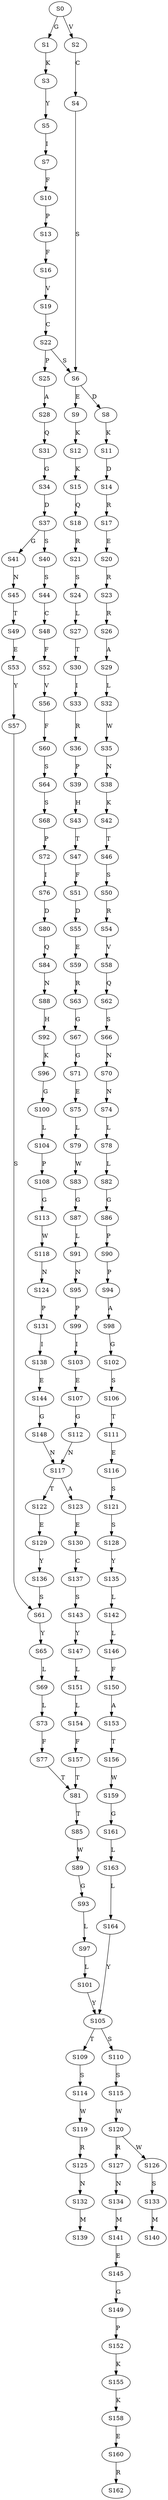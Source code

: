strict digraph  {
	S0 -> S1 [ label = G ];
	S0 -> S2 [ label = V ];
	S1 -> S3 [ label = K ];
	S2 -> S4 [ label = C ];
	S3 -> S5 [ label = Y ];
	S4 -> S6 [ label = S ];
	S5 -> S7 [ label = I ];
	S6 -> S8 [ label = D ];
	S6 -> S9 [ label = E ];
	S7 -> S10 [ label = F ];
	S8 -> S11 [ label = K ];
	S9 -> S12 [ label = K ];
	S10 -> S13 [ label = P ];
	S11 -> S14 [ label = D ];
	S12 -> S15 [ label = K ];
	S13 -> S16 [ label = F ];
	S14 -> S17 [ label = R ];
	S15 -> S18 [ label = Q ];
	S16 -> S19 [ label = V ];
	S17 -> S20 [ label = E ];
	S18 -> S21 [ label = R ];
	S19 -> S22 [ label = C ];
	S20 -> S23 [ label = R ];
	S21 -> S24 [ label = S ];
	S22 -> S25 [ label = P ];
	S22 -> S6 [ label = S ];
	S23 -> S26 [ label = R ];
	S24 -> S27 [ label = L ];
	S25 -> S28 [ label = A ];
	S26 -> S29 [ label = A ];
	S27 -> S30 [ label = T ];
	S28 -> S31 [ label = Q ];
	S29 -> S32 [ label = L ];
	S30 -> S33 [ label = I ];
	S31 -> S34 [ label = G ];
	S32 -> S35 [ label = W ];
	S33 -> S36 [ label = R ];
	S34 -> S37 [ label = D ];
	S35 -> S38 [ label = N ];
	S36 -> S39 [ label = P ];
	S37 -> S40 [ label = S ];
	S37 -> S41 [ label = G ];
	S38 -> S42 [ label = K ];
	S39 -> S43 [ label = H ];
	S40 -> S44 [ label = S ];
	S41 -> S45 [ label = N ];
	S42 -> S46 [ label = T ];
	S43 -> S47 [ label = T ];
	S44 -> S48 [ label = C ];
	S45 -> S49 [ label = T ];
	S46 -> S50 [ label = S ];
	S47 -> S51 [ label = F ];
	S48 -> S52 [ label = F ];
	S49 -> S53 [ label = E ];
	S50 -> S54 [ label = R ];
	S51 -> S55 [ label = D ];
	S52 -> S56 [ label = V ];
	S53 -> S57 [ label = Y ];
	S54 -> S58 [ label = V ];
	S55 -> S59 [ label = E ];
	S56 -> S60 [ label = F ];
	S57 -> S61 [ label = S ];
	S58 -> S62 [ label = Q ];
	S59 -> S63 [ label = R ];
	S60 -> S64 [ label = S ];
	S61 -> S65 [ label = Y ];
	S62 -> S66 [ label = S ];
	S63 -> S67 [ label = G ];
	S64 -> S68 [ label = S ];
	S65 -> S69 [ label = L ];
	S66 -> S70 [ label = N ];
	S67 -> S71 [ label = G ];
	S68 -> S72 [ label = P ];
	S69 -> S73 [ label = L ];
	S70 -> S74 [ label = N ];
	S71 -> S75 [ label = E ];
	S72 -> S76 [ label = I ];
	S73 -> S77 [ label = F ];
	S74 -> S78 [ label = L ];
	S75 -> S79 [ label = L ];
	S76 -> S80 [ label = D ];
	S77 -> S81 [ label = T ];
	S78 -> S82 [ label = L ];
	S79 -> S83 [ label = W ];
	S80 -> S84 [ label = Q ];
	S81 -> S85 [ label = T ];
	S82 -> S86 [ label = G ];
	S83 -> S87 [ label = G ];
	S84 -> S88 [ label = N ];
	S85 -> S89 [ label = W ];
	S86 -> S90 [ label = P ];
	S87 -> S91 [ label = L ];
	S88 -> S92 [ label = H ];
	S89 -> S93 [ label = G ];
	S90 -> S94 [ label = P ];
	S91 -> S95 [ label = N ];
	S92 -> S96 [ label = K ];
	S93 -> S97 [ label = L ];
	S94 -> S98 [ label = A ];
	S95 -> S99 [ label = P ];
	S96 -> S100 [ label = G ];
	S97 -> S101 [ label = L ];
	S98 -> S102 [ label = G ];
	S99 -> S103 [ label = I ];
	S100 -> S104 [ label = L ];
	S101 -> S105 [ label = Y ];
	S102 -> S106 [ label = S ];
	S103 -> S107 [ label = E ];
	S104 -> S108 [ label = P ];
	S105 -> S109 [ label = T ];
	S105 -> S110 [ label = S ];
	S106 -> S111 [ label = T ];
	S107 -> S112 [ label = G ];
	S108 -> S113 [ label = G ];
	S109 -> S114 [ label = S ];
	S110 -> S115 [ label = S ];
	S111 -> S116 [ label = E ];
	S112 -> S117 [ label = N ];
	S113 -> S118 [ label = W ];
	S114 -> S119 [ label = W ];
	S115 -> S120 [ label = W ];
	S116 -> S121 [ label = S ];
	S117 -> S122 [ label = T ];
	S117 -> S123 [ label = A ];
	S118 -> S124 [ label = N ];
	S119 -> S125 [ label = R ];
	S120 -> S126 [ label = W ];
	S120 -> S127 [ label = R ];
	S121 -> S128 [ label = S ];
	S122 -> S129 [ label = E ];
	S123 -> S130 [ label = E ];
	S124 -> S131 [ label = P ];
	S125 -> S132 [ label = N ];
	S126 -> S133 [ label = S ];
	S127 -> S134 [ label = N ];
	S128 -> S135 [ label = Y ];
	S129 -> S136 [ label = Y ];
	S130 -> S137 [ label = C ];
	S131 -> S138 [ label = I ];
	S132 -> S139 [ label = M ];
	S133 -> S140 [ label = M ];
	S134 -> S141 [ label = M ];
	S135 -> S142 [ label = L ];
	S136 -> S61 [ label = S ];
	S137 -> S143 [ label = S ];
	S138 -> S144 [ label = E ];
	S141 -> S145 [ label = E ];
	S142 -> S146 [ label = L ];
	S143 -> S147 [ label = Y ];
	S144 -> S148 [ label = G ];
	S145 -> S149 [ label = G ];
	S146 -> S150 [ label = F ];
	S147 -> S151 [ label = L ];
	S148 -> S117 [ label = N ];
	S149 -> S152 [ label = P ];
	S150 -> S153 [ label = A ];
	S151 -> S154 [ label = L ];
	S152 -> S155 [ label = K ];
	S153 -> S156 [ label = T ];
	S154 -> S157 [ label = F ];
	S155 -> S158 [ label = K ];
	S156 -> S159 [ label = W ];
	S157 -> S81 [ label = T ];
	S158 -> S160 [ label = E ];
	S159 -> S161 [ label = G ];
	S160 -> S162 [ label = R ];
	S161 -> S163 [ label = L ];
	S163 -> S164 [ label = L ];
	S164 -> S105 [ label = Y ];
}

